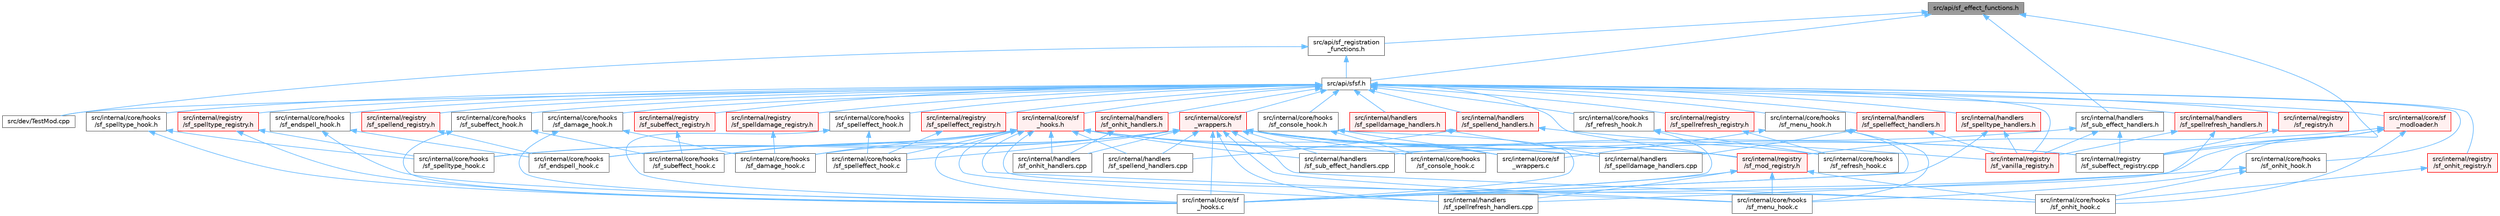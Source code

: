 digraph "src/api/sf_effect_functions.h"
{
 // LATEX_PDF_SIZE
  bgcolor="transparent";
  edge [fontname=Helvetica,fontsize=10,labelfontname=Helvetica,labelfontsize=10];
  node [fontname=Helvetica,fontsize=10,shape=box,height=0.2,width=0.4];
  Node1 [id="Node000001",label="src/api/sf_effect_functions.h",height=0.2,width=0.4,color="gray40", fillcolor="grey60", style="filled", fontcolor="black",tooltip=" "];
  Node1 -> Node2 [id="edge1_Node000001_Node000002",dir="back",color="steelblue1",style="solid",tooltip=" "];
  Node2 [id="Node000002",label="src/api/sf_registration\l_functions.h",height=0.2,width=0.4,color="grey40", fillcolor="white", style="filled",URL="$sf__registration__functions_8h.html",tooltip=" "];
  Node2 -> Node3 [id="edge2_Node000002_Node000003",dir="back",color="steelblue1",style="solid",tooltip=" "];
  Node3 [id="Node000003",label="src/api/sfsf.h",height=0.2,width=0.4,color="grey40", fillcolor="white", style="filled",URL="$sfsf_8h.html",tooltip=" "];
  Node3 -> Node4 [id="edge3_Node000003_Node000004",dir="back",color="steelblue1",style="solid",tooltip=" "];
  Node4 [id="Node000004",label="src/dev/TestMod.cpp",height=0.2,width=0.4,color="grey40", fillcolor="white", style="filled",URL="$_test_mod_8cpp.html",tooltip=" "];
  Node3 -> Node5 [id="edge4_Node000003_Node000005",dir="back",color="steelblue1",style="solid",tooltip=" "];
  Node5 [id="Node000005",label="src/internal/core/hooks\l/sf_console_hook.h",height=0.2,width=0.4,color="grey40", fillcolor="white", style="filled",URL="$sf__console__hook_8h.html",tooltip=" "];
  Node5 -> Node6 [id="edge5_Node000005_Node000006",dir="back",color="steelblue1",style="solid",tooltip=" "];
  Node6 [id="Node000006",label="src/internal/core/hooks\l/sf_console_hook.c",height=0.2,width=0.4,color="grey40", fillcolor="white", style="filled",URL="$sf__console__hook_8c.html",tooltip=" "];
  Node5 -> Node7 [id="edge6_Node000005_Node000007",dir="back",color="steelblue1",style="solid",tooltip=" "];
  Node7 [id="Node000007",label="src/internal/core/sf\l_hooks.c",height=0.2,width=0.4,color="grey40", fillcolor="white", style="filled",URL="$sf__hooks_8c.html",tooltip=" "];
  Node5 -> Node8 [id="edge7_Node000005_Node000008",dir="back",color="steelblue1",style="solid",tooltip=" "];
  Node8 [id="Node000008",label="src/internal/core/sf\l_wrappers.c",height=0.2,width=0.4,color="grey40", fillcolor="white", style="filled",URL="$sf__wrappers_8c.html",tooltip=" "];
  Node3 -> Node9 [id="edge8_Node000003_Node000009",dir="back",color="steelblue1",style="solid",tooltip=" "];
  Node9 [id="Node000009",label="src/internal/core/hooks\l/sf_damage_hook.h",height=0.2,width=0.4,color="grey40", fillcolor="white", style="filled",URL="$sf__damage__hook_8h.html",tooltip=" "];
  Node9 -> Node10 [id="edge9_Node000009_Node000010",dir="back",color="steelblue1",style="solid",tooltip=" "];
  Node10 [id="Node000010",label="src/internal/core/hooks\l/sf_damage_hook.c",height=0.2,width=0.4,color="grey40", fillcolor="white", style="filled",URL="$sf__damage__hook_8c.html",tooltip=" "];
  Node9 -> Node7 [id="edge10_Node000009_Node000007",dir="back",color="steelblue1",style="solid",tooltip=" "];
  Node3 -> Node11 [id="edge11_Node000003_Node000011",dir="back",color="steelblue1",style="solid",tooltip=" "];
  Node11 [id="Node000011",label="src/internal/core/hooks\l/sf_endspell_hook.h",height=0.2,width=0.4,color="grey40", fillcolor="white", style="filled",URL="$sf__endspell__hook_8h.html",tooltip=" "];
  Node11 -> Node12 [id="edge12_Node000011_Node000012",dir="back",color="steelblue1",style="solid",tooltip=" "];
  Node12 [id="Node000012",label="src/internal/core/hooks\l/sf_endspell_hook.c",height=0.2,width=0.4,color="grey40", fillcolor="white", style="filled",URL="$sf__endspell__hook_8c.html",tooltip=" "];
  Node11 -> Node7 [id="edge13_Node000011_Node000007",dir="back",color="steelblue1",style="solid",tooltip=" "];
  Node3 -> Node13 [id="edge14_Node000003_Node000013",dir="back",color="steelblue1",style="solid",tooltip=" "];
  Node13 [id="Node000013",label="src/internal/core/hooks\l/sf_menu_hook.h",height=0.2,width=0.4,color="grey40", fillcolor="white", style="filled",URL="$sf__menu__hook_8h.html",tooltip=" "];
  Node13 -> Node14 [id="edge15_Node000013_Node000014",dir="back",color="steelblue1",style="solid",tooltip=" "];
  Node14 [id="Node000014",label="src/internal/core/hooks\l/sf_menu_hook.c",height=0.2,width=0.4,color="grey40", fillcolor="white", style="filled",URL="$sf__menu__hook_8c.html",tooltip=" "];
  Node13 -> Node7 [id="edge16_Node000013_Node000007",dir="back",color="steelblue1",style="solid",tooltip=" "];
  Node13 -> Node8 [id="edge17_Node000013_Node000008",dir="back",color="steelblue1",style="solid",tooltip=" "];
  Node3 -> Node15 [id="edge18_Node000003_Node000015",dir="back",color="steelblue1",style="solid",tooltip=" "];
  Node15 [id="Node000015",label="src/internal/core/hooks\l/sf_onhit_hook.h",height=0.2,width=0.4,color="grey40", fillcolor="white", style="filled",URL="$sf__onhit__hook_8h.html",tooltip=" "];
  Node15 -> Node16 [id="edge19_Node000015_Node000016",dir="back",color="steelblue1",style="solid",tooltip=" "];
  Node16 [id="Node000016",label="src/internal/core/hooks\l/sf_onhit_hook.c",height=0.2,width=0.4,color="grey40", fillcolor="white", style="filled",URL="$sf__onhit__hook_8c.html",tooltip=" "];
  Node15 -> Node7 [id="edge20_Node000015_Node000007",dir="back",color="steelblue1",style="solid",tooltip=" "];
  Node3 -> Node17 [id="edge21_Node000003_Node000017",dir="back",color="steelblue1",style="solid",tooltip=" "];
  Node17 [id="Node000017",label="src/internal/core/hooks\l/sf_refresh_hook.h",height=0.2,width=0.4,color="grey40", fillcolor="white", style="filled",URL="$sf__refresh__hook_8h.html",tooltip=" "];
  Node17 -> Node18 [id="edge22_Node000017_Node000018",dir="back",color="steelblue1",style="solid",tooltip=" "];
  Node18 [id="Node000018",label="src/internal/core/hooks\l/sf_refresh_hook.c",height=0.2,width=0.4,color="grey40", fillcolor="white", style="filled",URL="$sf__refresh__hook_8c.html",tooltip=" "];
  Node17 -> Node7 [id="edge23_Node000017_Node000007",dir="back",color="steelblue1",style="solid",tooltip=" "];
  Node3 -> Node19 [id="edge24_Node000003_Node000019",dir="back",color="steelblue1",style="solid",tooltip=" "];
  Node19 [id="Node000019",label="src/internal/core/hooks\l/sf_spelleffect_hook.h",height=0.2,width=0.4,color="grey40", fillcolor="white", style="filled",URL="$sf__spelleffect__hook_8h.html",tooltip=" "];
  Node19 -> Node20 [id="edge25_Node000019_Node000020",dir="back",color="steelblue1",style="solid",tooltip=" "];
  Node20 [id="Node000020",label="src/internal/core/hooks\l/sf_spelleffect_hook.c",height=0.2,width=0.4,color="grey40", fillcolor="white", style="filled",URL="$sf__spelleffect__hook_8c.html",tooltip=" "];
  Node19 -> Node7 [id="edge26_Node000019_Node000007",dir="back",color="steelblue1",style="solid",tooltip=" "];
  Node3 -> Node21 [id="edge27_Node000003_Node000021",dir="back",color="steelblue1",style="solid",tooltip=" "];
  Node21 [id="Node000021",label="src/internal/core/hooks\l/sf_spelltype_hook.h",height=0.2,width=0.4,color="grey40", fillcolor="white", style="filled",URL="$sf__spelltype__hook_8h.html",tooltip=" "];
  Node21 -> Node22 [id="edge28_Node000021_Node000022",dir="back",color="steelblue1",style="solid",tooltip=" "];
  Node22 [id="Node000022",label="src/internal/core/hooks\l/sf_spelltype_hook.c",height=0.2,width=0.4,color="grey40", fillcolor="white", style="filled",URL="$sf__spelltype__hook_8c.html",tooltip=" "];
  Node21 -> Node7 [id="edge29_Node000021_Node000007",dir="back",color="steelblue1",style="solid",tooltip=" "];
  Node3 -> Node23 [id="edge30_Node000003_Node000023",dir="back",color="steelblue1",style="solid",tooltip=" "];
  Node23 [id="Node000023",label="src/internal/core/hooks\l/sf_subeffect_hook.h",height=0.2,width=0.4,color="grey40", fillcolor="white", style="filled",URL="$sf__subeffect__hook_8h.html",tooltip=" "];
  Node23 -> Node24 [id="edge31_Node000023_Node000024",dir="back",color="steelblue1",style="solid",tooltip=" "];
  Node24 [id="Node000024",label="src/internal/core/hooks\l/sf_subeffect_hook.c",height=0.2,width=0.4,color="grey40", fillcolor="white", style="filled",URL="$sf__subeffect__hook_8c.html",tooltip=" "];
  Node23 -> Node7 [id="edge32_Node000023_Node000007",dir="back",color="steelblue1",style="solid",tooltip=" "];
  Node3 -> Node25 [id="edge33_Node000003_Node000025",dir="back",color="steelblue1",style="solid",tooltip=" "];
  Node25 [id="Node000025",label="src/internal/core/sf\l_hooks.h",height=0.2,width=0.4,color="red", fillcolor="#FFF0F0", style="filled",URL="$sf__hooks_8h.html",tooltip=" "];
  Node25 -> Node10 [id="edge34_Node000025_Node000010",dir="back",color="steelblue1",style="solid",tooltip=" "];
  Node25 -> Node12 [id="edge35_Node000025_Node000012",dir="back",color="steelblue1",style="solid",tooltip=" "];
  Node25 -> Node14 [id="edge36_Node000025_Node000014",dir="back",color="steelblue1",style="solid",tooltip=" "];
  Node25 -> Node16 [id="edge37_Node000025_Node000016",dir="back",color="steelblue1",style="solid",tooltip=" "];
  Node25 -> Node20 [id="edge38_Node000025_Node000020",dir="back",color="steelblue1",style="solid",tooltip=" "];
  Node25 -> Node22 [id="edge39_Node000025_Node000022",dir="back",color="steelblue1",style="solid",tooltip=" "];
  Node25 -> Node24 [id="edge40_Node000025_Node000024",dir="back",color="steelblue1",style="solid",tooltip=" "];
  Node25 -> Node7 [id="edge41_Node000025_Node000007",dir="back",color="steelblue1",style="solid",tooltip=" "];
  Node25 -> Node8 [id="edge42_Node000025_Node000008",dir="back",color="steelblue1",style="solid",tooltip=" "];
  Node25 -> Node26 [id="edge43_Node000025_Node000026",dir="back",color="steelblue1",style="solid",tooltip=" "];
  Node26 [id="Node000026",label="src/internal/handlers\l/sf_onhit_handlers.cpp",height=0.2,width=0.4,color="grey40", fillcolor="white", style="filled",URL="$sf__onhit__handlers_8cpp.html",tooltip=" "];
  Node25 -> Node27 [id="edge44_Node000025_Node000027",dir="back",color="steelblue1",style="solid",tooltip=" "];
  Node27 [id="Node000027",label="src/internal/handlers\l/sf_spelldamage_handlers.cpp",height=0.2,width=0.4,color="grey40", fillcolor="white", style="filled",URL="$sf__spelldamage__handlers_8cpp.html",tooltip=" "];
  Node25 -> Node28 [id="edge45_Node000025_Node000028",dir="back",color="steelblue1",style="solid",tooltip=" "];
  Node28 [id="Node000028",label="src/internal/handlers\l/sf_spellend_handlers.cpp",height=0.2,width=0.4,color="grey40", fillcolor="white", style="filled",URL="$sf__spellend__handlers_8cpp.html",tooltip=" "];
  Node25 -> Node29 [id="edge46_Node000025_Node000029",dir="back",color="steelblue1",style="solid",tooltip=" "];
  Node29 [id="Node000029",label="src/internal/handlers\l/sf_spellrefresh_handlers.cpp",height=0.2,width=0.4,color="grey40", fillcolor="white", style="filled",URL="$sf__spellrefresh__handlers_8cpp.html",tooltip=" "];
  Node25 -> Node31 [id="edge47_Node000025_Node000031",dir="back",color="steelblue1",style="solid",tooltip=" "];
  Node31 [id="Node000031",label="src/internal/handlers\l/sf_sub_effect_handlers.cpp",height=0.2,width=0.4,color="grey40", fillcolor="white", style="filled",URL="$sf__sub__effect__handlers_8cpp.html",tooltip=" "];
  Node25 -> Node32 [id="edge48_Node000025_Node000032",dir="back",color="steelblue1",style="solid",tooltip=" "];
  Node32 [id="Node000032",label="src/internal/registry\l/sf_mod_registry.h",height=0.2,width=0.4,color="red", fillcolor="#FFF0F0", style="filled",URL="$sf__mod__registry_8h.html",tooltip=" "];
  Node32 -> Node14 [id="edge49_Node000032_Node000014",dir="back",color="steelblue1",style="solid",tooltip=" "];
  Node32 -> Node16 [id="edge50_Node000032_Node000016",dir="back",color="steelblue1",style="solid",tooltip=" "];
  Node32 -> Node7 [id="edge51_Node000032_Node000007",dir="back",color="steelblue1",style="solid",tooltip=" "];
  Node32 -> Node29 [id="edge52_Node000032_Node000029",dir="back",color="steelblue1",style="solid",tooltip=" "];
  Node25 -> Node37 [id="edge53_Node000025_Node000037",dir="back",color="steelblue1",style="solid",tooltip=" "];
  Node37 [id="Node000037",label="src/internal/registry\l/sf_subeffect_registry.cpp",height=0.2,width=0.4,color="grey40", fillcolor="white", style="filled",URL="$sf__subeffect__registry_8cpp.html",tooltip=" "];
  Node3 -> Node40 [id="edge54_Node000003_Node000040",dir="back",color="steelblue1",style="solid",tooltip=" "];
  Node40 [id="Node000040",label="src/internal/core/sf\l_modloader.h",height=0.2,width=0.4,color="red", fillcolor="#FFF0F0", style="filled",URL="$sf__modloader_8h.html",tooltip=" "];
  Node40 -> Node14 [id="edge55_Node000040_Node000014",dir="back",color="steelblue1",style="solid",tooltip=" "];
  Node40 -> Node16 [id="edge56_Node000040_Node000016",dir="back",color="steelblue1",style="solid",tooltip=" "];
  Node40 -> Node7 [id="edge57_Node000040_Node000007",dir="back",color="steelblue1",style="solid",tooltip=" "];
  Node40 -> Node32 [id="edge58_Node000040_Node000032",dir="back",color="steelblue1",style="solid",tooltip=" "];
  Node40 -> Node37 [id="edge59_Node000040_Node000037",dir="back",color="steelblue1",style="solid",tooltip=" "];
  Node3 -> Node46 [id="edge60_Node000003_Node000046",dir="back",color="steelblue1",style="solid",tooltip=" "];
  Node46 [id="Node000046",label="src/internal/core/sf\l_wrappers.h",height=0.2,width=0.4,color="red", fillcolor="#FFF0F0", style="filled",URL="$sf__wrappers_8h.html",tooltip=" "];
  Node46 -> Node6 [id="edge61_Node000046_Node000006",dir="back",color="steelblue1",style="solid",tooltip=" "];
  Node46 -> Node10 [id="edge62_Node000046_Node000010",dir="back",color="steelblue1",style="solid",tooltip=" "];
  Node46 -> Node12 [id="edge63_Node000046_Node000012",dir="back",color="steelblue1",style="solid",tooltip=" "];
  Node46 -> Node14 [id="edge64_Node000046_Node000014",dir="back",color="steelblue1",style="solid",tooltip=" "];
  Node46 -> Node16 [id="edge65_Node000046_Node000016",dir="back",color="steelblue1",style="solid",tooltip=" "];
  Node46 -> Node18 [id="edge66_Node000046_Node000018",dir="back",color="steelblue1",style="solid",tooltip=" "];
  Node46 -> Node20 [id="edge67_Node000046_Node000020",dir="back",color="steelblue1",style="solid",tooltip=" "];
  Node46 -> Node22 [id="edge68_Node000046_Node000022",dir="back",color="steelblue1",style="solid",tooltip=" "];
  Node46 -> Node24 [id="edge69_Node000046_Node000024",dir="back",color="steelblue1",style="solid",tooltip=" "];
  Node46 -> Node7 [id="edge70_Node000046_Node000007",dir="back",color="steelblue1",style="solid",tooltip=" "];
  Node46 -> Node8 [id="edge71_Node000046_Node000008",dir="back",color="steelblue1",style="solid",tooltip=" "];
  Node46 -> Node26 [id="edge72_Node000046_Node000026",dir="back",color="steelblue1",style="solid",tooltip=" "];
  Node46 -> Node27 [id="edge73_Node000046_Node000027",dir="back",color="steelblue1",style="solid",tooltip=" "];
  Node46 -> Node28 [id="edge74_Node000046_Node000028",dir="back",color="steelblue1",style="solid",tooltip=" "];
  Node46 -> Node29 [id="edge75_Node000046_Node000029",dir="back",color="steelblue1",style="solid",tooltip=" "];
  Node46 -> Node31 [id="edge76_Node000046_Node000031",dir="back",color="steelblue1",style="solid",tooltip=" "];
  Node46 -> Node32 [id="edge77_Node000046_Node000032",dir="back",color="steelblue1",style="solid",tooltip=" "];
  Node46 -> Node37 [id="edge78_Node000046_Node000037",dir="back",color="steelblue1",style="solid",tooltip=" "];
  Node3 -> Node48 [id="edge79_Node000003_Node000048",dir="back",color="steelblue1",style="solid",tooltip=" "];
  Node48 [id="Node000048",label="src/internal/handlers\l/sf_onhit_handlers.h",height=0.2,width=0.4,color="red", fillcolor="#FFF0F0", style="filled",URL="$sf__onhit__handlers_8h.html",tooltip=" "];
  Node48 -> Node26 [id="edge80_Node000048_Node000026",dir="back",color="steelblue1",style="solid",tooltip=" "];
  Node3 -> Node49 [id="edge81_Node000003_Node000049",dir="back",color="steelblue1",style="solid",tooltip=" "];
  Node49 [id="Node000049",label="src/internal/handlers\l/sf_spelldamage_handlers.h",height=0.2,width=0.4,color="red", fillcolor="#FFF0F0", style="filled",URL="$sf__spelldamage__handlers_8h.html",tooltip=" "];
  Node49 -> Node27 [id="edge82_Node000049_Node000027",dir="back",color="steelblue1",style="solid",tooltip=" "];
  Node3 -> Node50 [id="edge83_Node000003_Node000050",dir="back",color="steelblue1",style="solid",tooltip=" "];
  Node50 [id="Node000050",label="src/internal/handlers\l/sf_spelleffect_handlers.h",height=0.2,width=0.4,color="red", fillcolor="#FFF0F0", style="filled",URL="$sf__spelleffect__handlers_8h.html",tooltip=" "];
  Node50 -> Node27 [id="edge84_Node000050_Node000027",dir="back",color="steelblue1",style="solid",tooltip=" "];
  Node50 -> Node51 [id="edge85_Node000050_Node000051",dir="back",color="steelblue1",style="solid",tooltip=" "];
  Node51 [id="Node000051",label="src/internal/registry\l/sf_vanilla_registry.h",height=0.2,width=0.4,color="red", fillcolor="#FFF0F0", style="filled",URL="$sf__vanilla__registry_8h.html",tooltip=" "];
  Node3 -> Node52 [id="edge86_Node000003_Node000052",dir="back",color="steelblue1",style="solid",tooltip=" "];
  Node52 [id="Node000052",label="src/internal/handlers\l/sf_spellend_handlers.h",height=0.2,width=0.4,color="red", fillcolor="#FFF0F0", style="filled",URL="$sf__spellend__handlers_8h.html",tooltip=" "];
  Node52 -> Node28 [id="edge87_Node000052_Node000028",dir="back",color="steelblue1",style="solid",tooltip=" "];
  Node52 -> Node51 [id="edge88_Node000052_Node000051",dir="back",color="steelblue1",style="solid",tooltip=" "];
  Node3 -> Node53 [id="edge89_Node000003_Node000053",dir="back",color="steelblue1",style="solid",tooltip=" "];
  Node53 [id="Node000053",label="src/internal/handlers\l/sf_spellrefresh_handlers.h",height=0.2,width=0.4,color="red", fillcolor="#FFF0F0", style="filled",URL="$sf__spellrefresh__handlers_8h.html",tooltip=" "];
  Node53 -> Node29 [id="edge90_Node000053_Node000029",dir="back",color="steelblue1",style="solid",tooltip=" "];
  Node53 -> Node51 [id="edge91_Node000053_Node000051",dir="back",color="steelblue1",style="solid",tooltip=" "];
  Node3 -> Node54 [id="edge92_Node000003_Node000054",dir="back",color="steelblue1",style="solid",tooltip=" "];
  Node54 [id="Node000054",label="src/internal/handlers\l/sf_spelltype_handlers.h",height=0.2,width=0.4,color="red", fillcolor="#FFF0F0", style="filled",URL="$sf__spelltype__handlers_8h.html",tooltip=" "];
  Node54 -> Node7 [id="edge93_Node000054_Node000007",dir="back",color="steelblue1",style="solid",tooltip=" "];
  Node54 -> Node51 [id="edge94_Node000054_Node000051",dir="back",color="steelblue1",style="solid",tooltip=" "];
  Node3 -> Node32 [id="edge95_Node000003_Node000032",dir="back",color="steelblue1",style="solid",tooltip=" "];
  Node3 -> Node55 [id="edge96_Node000003_Node000055",dir="back",color="steelblue1",style="solid",tooltip=" "];
  Node55 [id="Node000055",label="src/internal/registry\l/sf_onhit_registry.h",height=0.2,width=0.4,color="red", fillcolor="#FFF0F0", style="filled",URL="$sf__onhit__registry_8h.html",tooltip=" "];
  Node55 -> Node16 [id="edge97_Node000055_Node000016",dir="back",color="steelblue1",style="solid",tooltip=" "];
  Node3 -> Node56 [id="edge98_Node000003_Node000056",dir="back",color="steelblue1",style="solid",tooltip=" "];
  Node56 [id="Node000056",label="src/internal/registry\l/sf_registry.h",height=0.2,width=0.4,color="red", fillcolor="#FFF0F0", style="filled",URL="$sf__registry_8h.html",tooltip=" "];
  Node56 -> Node37 [id="edge99_Node000056_Node000037",dir="back",color="steelblue1",style="solid",tooltip=" "];
  Node3 -> Node57 [id="edge100_Node000003_Node000057",dir="back",color="steelblue1",style="solid",tooltip=" "];
  Node57 [id="Node000057",label="src/internal/registry\l/sf_spelldamage_registry.h",height=0.2,width=0.4,color="red", fillcolor="#FFF0F0", style="filled",URL="$sf__spelldamage__registry_8h.html",tooltip=" "];
  Node57 -> Node10 [id="edge101_Node000057_Node000010",dir="back",color="steelblue1",style="solid",tooltip=" "];
  Node3 -> Node58 [id="edge102_Node000003_Node000058",dir="back",color="steelblue1",style="solid",tooltip=" "];
  Node58 [id="Node000058",label="src/internal/registry\l/sf_spelleffect_registry.h",height=0.2,width=0.4,color="red", fillcolor="#FFF0F0", style="filled",URL="$sf__spelleffect__registry_8h.html",tooltip=" "];
  Node58 -> Node20 [id="edge103_Node000058_Node000020",dir="back",color="steelblue1",style="solid",tooltip=" "];
  Node3 -> Node59 [id="edge104_Node000003_Node000059",dir="back",color="steelblue1",style="solid",tooltip=" "];
  Node59 [id="Node000059",label="src/internal/registry\l/sf_spellend_registry.h",height=0.2,width=0.4,color="red", fillcolor="#FFF0F0", style="filled",URL="$sf__spellend__registry_8h.html",tooltip=" "];
  Node59 -> Node12 [id="edge105_Node000059_Node000012",dir="back",color="steelblue1",style="solid",tooltip=" "];
  Node3 -> Node60 [id="edge106_Node000003_Node000060",dir="back",color="steelblue1",style="solid",tooltip=" "];
  Node60 [id="Node000060",label="src/internal/registry\l/sf_spellrefresh_registry.h",height=0.2,width=0.4,color="red", fillcolor="#FFF0F0", style="filled",URL="$sf__spellrefresh__registry_8h.html",tooltip=" "];
  Node60 -> Node18 [id="edge107_Node000060_Node000018",dir="back",color="steelblue1",style="solid",tooltip=" "];
  Node3 -> Node61 [id="edge108_Node000003_Node000061",dir="back",color="steelblue1",style="solid",tooltip=" "];
  Node61 [id="Node000061",label="src/internal/registry\l/sf_spelltype_registry.h",height=0.2,width=0.4,color="red", fillcolor="#FFF0F0", style="filled",URL="$sf__spelltype__registry_8h.html",tooltip=" "];
  Node61 -> Node22 [id="edge109_Node000061_Node000022",dir="back",color="steelblue1",style="solid",tooltip=" "];
  Node61 -> Node7 [id="edge110_Node000061_Node000007",dir="back",color="steelblue1",style="solid",tooltip=" "];
  Node3 -> Node62 [id="edge111_Node000003_Node000062",dir="back",color="steelblue1",style="solid",tooltip=" "];
  Node62 [id="Node000062",label="src/internal/registry\l/sf_subeffect_registry.h",height=0.2,width=0.4,color="red", fillcolor="#FFF0F0", style="filled",URL="$sf__subeffect__registry_8h.html",tooltip=" "];
  Node62 -> Node24 [id="edge112_Node000062_Node000024",dir="back",color="steelblue1",style="solid",tooltip=" "];
  Node3 -> Node51 [id="edge113_Node000003_Node000051",dir="back",color="steelblue1",style="solid",tooltip=" "];
  Node2 -> Node4 [id="edge114_Node000002_Node000004",dir="back",color="steelblue1",style="solid",tooltip=" "];
  Node1 -> Node3 [id="edge115_Node000001_Node000003",dir="back",color="steelblue1",style="solid",tooltip=" "];
  Node1 -> Node63 [id="edge116_Node000001_Node000063",dir="back",color="steelblue1",style="solid",tooltip=" "];
  Node63 [id="Node000063",label="src/internal/handlers\l/sf_sub_effect_handlers.h",height=0.2,width=0.4,color="grey40", fillcolor="white", style="filled",URL="$sf__sub__effect__handlers_8h.html",tooltip=" "];
  Node63 -> Node31 [id="edge117_Node000063_Node000031",dir="back",color="steelblue1",style="solid",tooltip=" "];
  Node63 -> Node37 [id="edge118_Node000063_Node000037",dir="back",color="steelblue1",style="solid",tooltip=" "];
  Node63 -> Node51 [id="edge119_Node000063_Node000051",dir="back",color="steelblue1",style="solid",tooltip=" "];
  Node1 -> Node37 [id="edge120_Node000001_Node000037",dir="back",color="steelblue1",style="solid",tooltip=" "];
}

